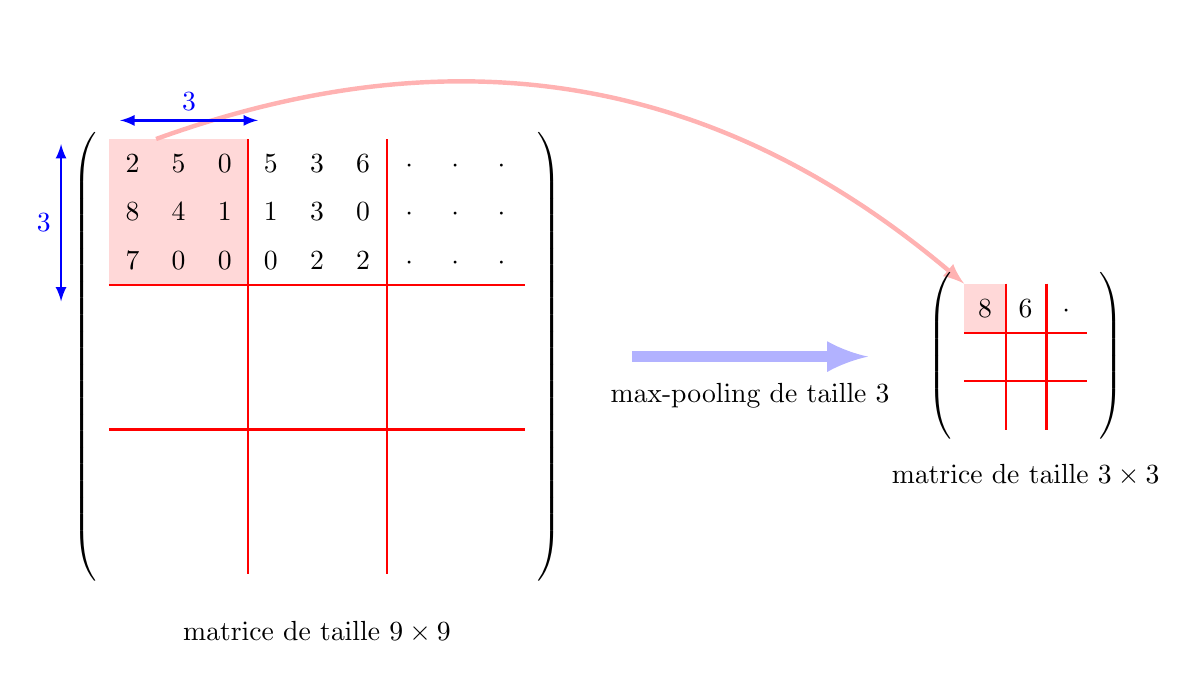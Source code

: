 \begin{tikzpicture}
%\usetikzlibrary{matrix}
\usetikzlibrary{backgrounds}

\matrix (A) [matrix of math nodes,nodes in empty cells,
             left delimiter  = (,
             right delimiter = ),align=center,text depth=.5ex,text height=2ex,text width=1em] at (0,0)
{%
2 & 5 & 0 & 5 & 3 & 6 & \cdot & \cdot & \cdot\\
8 & 4 & 1 & 1 & 3 & 0 & \cdot & \cdot & \cdot\\
7 & 0 & 0 & 0 & 2 & 2 & \cdot & \cdot & \cdot\\
&&&&&&&&\\
&&&&&&&&\\
&&&&&&&&\\
&&&&&&&&\\
&&&&&&&&\\
&&&&&&&&\\
};

\matrix (B) [matrix of math nodes,nodes in empty cells,
             left delimiter  = (,
             right delimiter = ),align=center,text depth=.5ex,text height=2ex,text width=0.8em] at (9,0)
{%
8 & 6 & \cdot \\
 &  &  \\
 &   &  \\
};


\draw[->,>=latex,line width = 4pt,blue!30] (4,0) -- ++(3,0) node[midway,below=1ex,black]{max-pooling de taille $3$};

\node at (0,-3.5) {matrice de taille $9\times 9$};
\node at (9,-1.5) {matrice de taille $3\times 3$};

\draw[red,thick] (A-1-3.north east)--(A-9-3.south east);
\draw[red,thick] (A-1-6.north east)--(A-9-6.south east);
\draw[red,thick,thick] (A-3-1.south west)--(A-3-9.south east);
\draw[red,thick,thick] (A-6-1.south west)--(A-6-9.south east);

\draw[red,thick,thick] (B-1-1.north east)--(B-3-1.south east);
\draw[red,thick,thick] (B-1-2.north east)--(B-3-2.south east);

\draw[red,thick,thick] (B-1-1.south west)--(B-1-3.south east);
\draw[red,thick,thick] (B-2-1.south west)--(B-2-3.south east);

% 
\draw[<->,>=latex,thick,blue] (-3.25,0.7) -- ++(0,2) node[midway,left]{$3$};
\draw[<->,>=latex,thick,blue] (-2.5,3) -- ++(1.75,0) node[midway,above]{$3$};
% 
 \begin{scope}[on background layer]
\fill[red!30,opacity=0.5] (A-1-1.north west) rectangle (A-3-3.south east);
 \fill[red!30,opacity=0.5] (B-1-1.north west) rectangle (B-1-1.south east);
 \draw[->,>=latex,ultra thick,red!30] (A-1-1.north east) to[bend left] (B-1-1.north west);
\end{scope}


\end{tikzpicture}